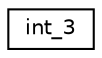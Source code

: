 digraph "Graphical Class Hierarchy"
{
  edge [fontname="Helvetica",fontsize="10",labelfontname="Helvetica",labelfontsize="10"];
  node [fontname="Helvetica",fontsize="10",shape=record];
  rankdir="LR";
  Node1 [label="int_3",height=0.2,width=0.4,color="black", fillcolor="white", style="filled",URL="$classint__3.html"];
}
